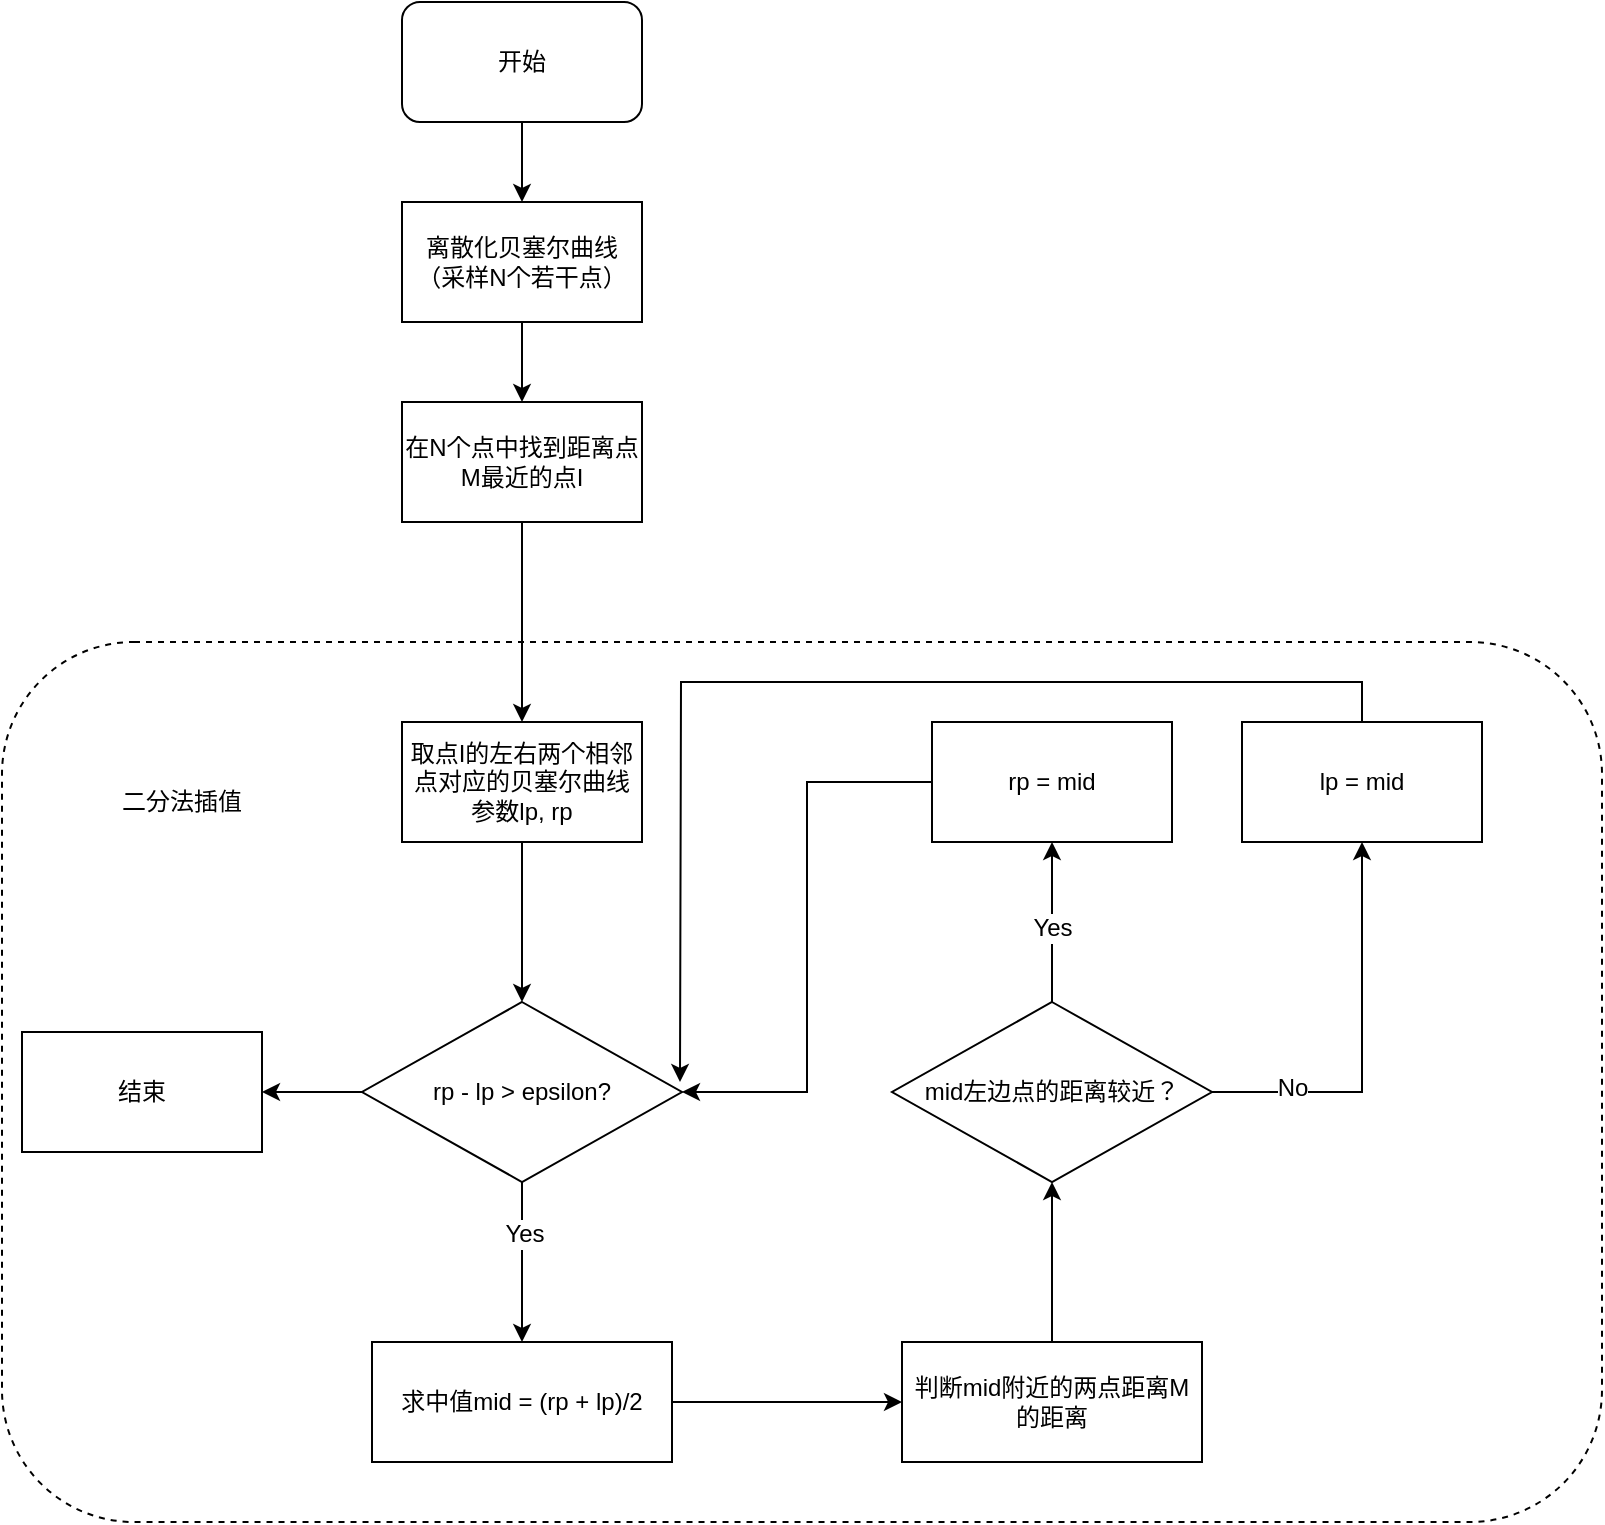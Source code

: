 <mxfile version="12.2.4" pages="1"><diagram id="qVjDg1UY6TdcHCuTY7_Y" name="Page-1"><mxGraphModel dx="921" dy="875" grid="1" gridSize="10" guides="1" tooltips="1" connect="1" arrows="1" fold="1" page="1" pageScale="1" pageWidth="827" pageHeight="1169" math="0" shadow="0"><root><mxCell id="0"/><mxCell id="1" parent="0"/><mxCell id="42" value="" style="rounded=1;whiteSpace=wrap;html=1;dashed=1;" vertex="1" parent="1"><mxGeometry x="10" y="580" width="800" height="440" as="geometry"/></mxCell><mxCell id="24" style="edgeStyle=orthogonalEdgeStyle;rounded=0;orthogonalLoop=1;jettySize=auto;html=1;entryX=0.5;entryY=0;entryDx=0;entryDy=0;" parent="1" source="2" target="5" edge="1"><mxGeometry relative="1" as="geometry"/></mxCell><mxCell id="2" value="开始" style="rounded=1;whiteSpace=wrap;html=1;" parent="1" vertex="1"><mxGeometry x="210" y="260" width="120" height="60" as="geometry"/></mxCell><mxCell id="8" value="" style="edgeStyle=orthogonalEdgeStyle;rounded=0;orthogonalLoop=1;jettySize=auto;html=1;" parent="1" source="5" target="7" edge="1"><mxGeometry relative="1" as="geometry"/></mxCell><mxCell id="5" value="离散化贝塞尔曲线（采样N个若干点）" style="rounded=0;whiteSpace=wrap;html=1;" parent="1" vertex="1"><mxGeometry x="210" y="360" width="120" height="60" as="geometry"/></mxCell><mxCell id="10" value="" style="edgeStyle=orthogonalEdgeStyle;rounded=0;orthogonalLoop=1;jettySize=auto;html=1;entryX=0.5;entryY=0;entryDx=0;entryDy=0;" parent="1" source="7" target="11" edge="1"><mxGeometry relative="1" as="geometry"><mxPoint x="270" y="480" as="targetPoint"/></mxGeometry></mxCell><mxCell id="7" value="在N个点中找到距离点M最近的点I" style="rounded=0;whiteSpace=wrap;html=1;" parent="1" vertex="1"><mxGeometry x="210" y="460" width="120" height="60" as="geometry"/></mxCell><mxCell id="17" style="edgeStyle=orthogonalEdgeStyle;rounded=0;orthogonalLoop=1;jettySize=auto;html=1;entryX=0.5;entryY=0;entryDx=0;entryDy=0;" parent="1" source="11" target="15" edge="1"><mxGeometry relative="1" as="geometry"/></mxCell><mxCell id="11" value="取点I的左右两个相邻点对应的贝塞尔曲线参数lp, rp" style="rounded=0;whiteSpace=wrap;html=1;" parent="1" vertex="1"><mxGeometry x="210" y="620" width="120" height="60" as="geometry"/></mxCell><mxCell id="19" value="" style="edgeStyle=orthogonalEdgeStyle;rounded=0;orthogonalLoop=1;jettySize=auto;html=1;entryX=0.5;entryY=0;entryDx=0;entryDy=0;" parent="1" source="15" target="21" edge="1"><mxGeometry relative="1" as="geometry"><mxPoint x="270" y="930" as="targetPoint"/></mxGeometry></mxCell><mxCell id="20" value="Yes" style="text;html=1;resizable=0;points=[];align=center;verticalAlign=middle;labelBackgroundColor=#ffffff;" parent="19" vertex="1" connectable="0"><mxGeometry x="-0.35" y="1" relative="1" as="geometry"><mxPoint as="offset"/></mxGeometry></mxCell><mxCell id="40" style="edgeStyle=orthogonalEdgeStyle;rounded=0;orthogonalLoop=1;jettySize=auto;html=1;entryX=1;entryY=0.5;entryDx=0;entryDy=0;" parent="1" source="15" target="39" edge="1"><mxGeometry relative="1" as="geometry"/></mxCell><mxCell id="15" value="rp - lp &amp;gt; epsilon?" style="rhombus;whiteSpace=wrap;html=1;" parent="1" vertex="1"><mxGeometry x="190" y="760" width="160" height="90" as="geometry"/></mxCell><mxCell id="23" value="" style="edgeStyle=orthogonalEdgeStyle;rounded=0;orthogonalLoop=1;jettySize=auto;html=1;" parent="1" source="21" target="22" edge="1"><mxGeometry relative="1" as="geometry"/></mxCell><mxCell id="21" value="求中值mid = (rp + lp)/2" style="rounded=0;whiteSpace=wrap;html=1;" parent="1" vertex="1"><mxGeometry x="195" y="930" width="150" height="60" as="geometry"/></mxCell><mxCell id="26" value="" style="edgeStyle=orthogonalEdgeStyle;rounded=0;orthogonalLoop=1;jettySize=auto;html=1;entryX=0.5;entryY=1;entryDx=0;entryDy=0;" parent="1" source="22" target="27" edge="1"><mxGeometry relative="1" as="geometry"><mxPoint x="535" y="890" as="targetPoint"/></mxGeometry></mxCell><mxCell id="22" value="判断mid附近的两点距离M的距离" style="rounded=0;whiteSpace=wrap;html=1;" parent="1" vertex="1"><mxGeometry x="460" y="930" width="150" height="60" as="geometry"/></mxCell><mxCell id="30" value="" style="edgeStyle=orthogonalEdgeStyle;rounded=0;orthogonalLoop=1;jettySize=auto;html=1;entryX=0.5;entryY=1;entryDx=0;entryDy=0;" parent="1" source="27" target="31" edge="1"><mxGeometry relative="1" as="geometry"><mxPoint x="535" y="680" as="targetPoint"/></mxGeometry></mxCell><mxCell id="32" value="Yes" style="text;html=1;resizable=0;points=[];align=center;verticalAlign=middle;labelBackgroundColor=#ffffff;" parent="30" vertex="1" connectable="0"><mxGeometry x="-0.075" relative="1" as="geometry"><mxPoint as="offset"/></mxGeometry></mxCell><mxCell id="34" value="" style="edgeStyle=orthogonalEdgeStyle;rounded=0;orthogonalLoop=1;jettySize=auto;html=1;entryX=0.5;entryY=1;entryDx=0;entryDy=0;" parent="1" source="27" target="35" edge="1"><mxGeometry relative="1" as="geometry"><mxPoint x="695" y="805" as="targetPoint"/></mxGeometry></mxCell><mxCell id="36" value="No" style="text;html=1;resizable=0;points=[];align=center;verticalAlign=middle;labelBackgroundColor=#ffffff;" parent="34" vertex="1" connectable="0"><mxGeometry x="-0.6" y="2" relative="1" as="geometry"><mxPoint as="offset"/></mxGeometry></mxCell><mxCell id="27" value="mid左边点的距离较近？" style="rhombus;whiteSpace=wrap;html=1;" parent="1" vertex="1"><mxGeometry x="455" y="760" width="160" height="90" as="geometry"/></mxCell><mxCell id="37" style="edgeStyle=orthogonalEdgeStyle;rounded=0;orthogonalLoop=1;jettySize=auto;html=1;entryX=1;entryY=0.5;entryDx=0;entryDy=0;" parent="1" source="31" target="15" edge="1"><mxGeometry relative="1" as="geometry"/></mxCell><mxCell id="31" value="rp = mid" style="rounded=0;whiteSpace=wrap;html=1;" parent="1" vertex="1"><mxGeometry x="475" y="620" width="120" height="60" as="geometry"/></mxCell><mxCell id="38" style="edgeStyle=orthogonalEdgeStyle;rounded=0;orthogonalLoop=1;jettySize=auto;html=1;exitX=0.5;exitY=0;exitDx=0;exitDy=0;" parent="1" source="35" edge="1"><mxGeometry relative="1" as="geometry"><mxPoint x="349" y="800" as="targetPoint"/></mxGeometry></mxCell><mxCell id="35" value="lp = mid" style="rounded=0;whiteSpace=wrap;html=1;" parent="1" vertex="1"><mxGeometry x="630" y="620" width="120" height="60" as="geometry"/></mxCell><mxCell id="39" value="结束" style="rounded=0;whiteSpace=wrap;html=1;" parent="1" vertex="1"><mxGeometry x="20" y="775" width="120" height="60" as="geometry"/></mxCell><mxCell id="43" value="二分法插值" style="text;html=1;strokeColor=none;fillColor=none;align=center;verticalAlign=middle;whiteSpace=wrap;rounded=0;dashed=1;" vertex="1" parent="1"><mxGeometry x="60" y="650" width="80" height="20" as="geometry"/></mxCell></root></mxGraphModel></diagram></mxfile>